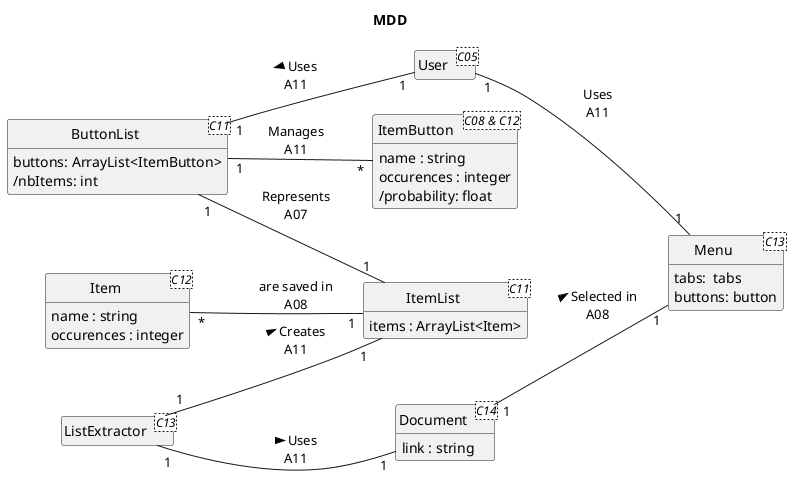 @startuml
skinparam style strictuml
skinparam defaultfontname Verdana
skinparam ControlStereotypeFontColor #blue
left to right direction
hide empty members
'skinparam linetype ortho

title MDD

class User <C05> {}

class Menu <C13> {
    tabs:  tabs
    buttons: button
}

class ItemList <C11> {
    items : ArrayList<Item> 
}
class Item <C12>  {
  name : string
  occurences : integer
}

class ButtonList<C11>{
    buttons: ArrayList<ItemButton>
    /nbItems: int
}

class ItemButton <C08 & C12> {
    name : string
    occurences : integer
    /probability: float
}

class ListExtractor <C13> {}

class Document <C14> {
    link : string
}

Document "1" -- "1" Menu : > Selected in\nA08
ListExtractor "1" -- "1" Document : > Uses\nA11

User "1" -- "1" Menu :  Uses\nA11
ButtonList "1" -- "1" User : < Uses\nA11

ListExtractor "1" -- "1" ItemList : > Creates\nA11

ItemList "1" -l- "1" ButtonList : Represents\nA07
ButtonList "1" -- "*" ItemButton : Manages\nA11

Item "*" -- "1" ItemList : are saved in\nA08

@enduml